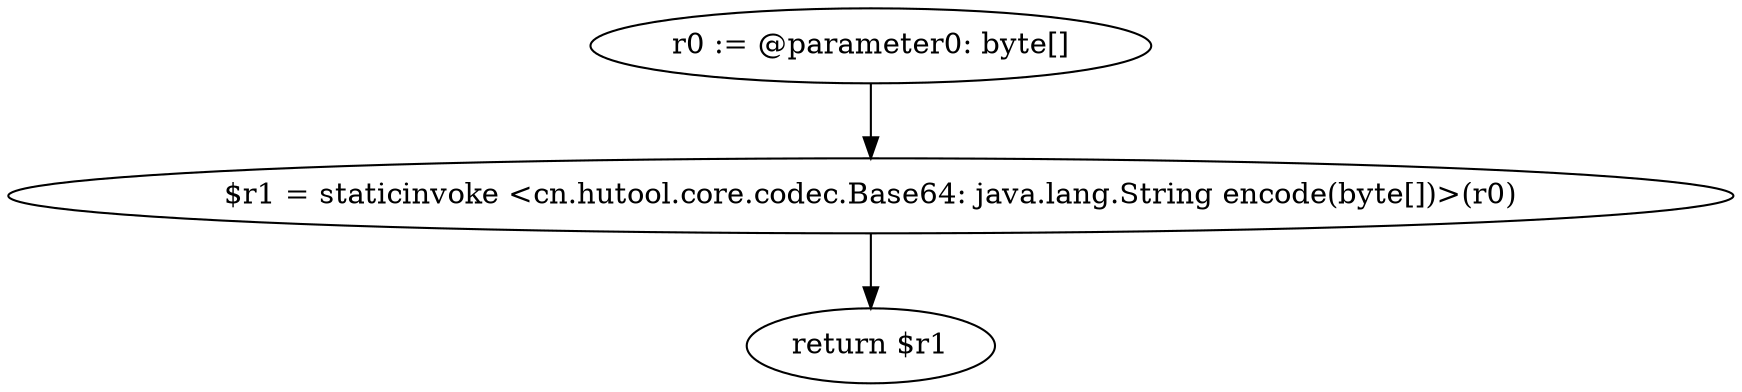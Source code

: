 digraph "unitGraph" {
    "r0 := @parameter0: byte[]"
    "$r1 = staticinvoke <cn.hutool.core.codec.Base64: java.lang.String encode(byte[])>(r0)"
    "return $r1"
    "r0 := @parameter0: byte[]"->"$r1 = staticinvoke <cn.hutool.core.codec.Base64: java.lang.String encode(byte[])>(r0)";
    "$r1 = staticinvoke <cn.hutool.core.codec.Base64: java.lang.String encode(byte[])>(r0)"->"return $r1";
}
